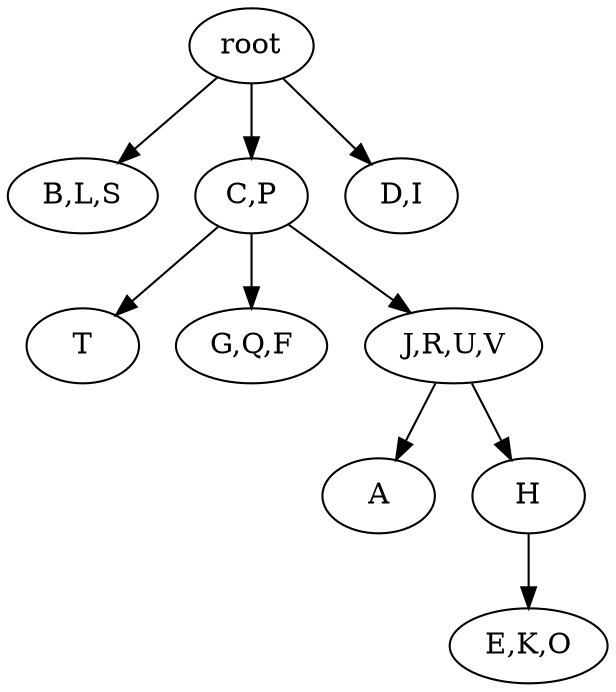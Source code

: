 strict digraph G {
	graph [name=G];
	0	 [label=root];
	3	 [label="B,L,S"];
	0 -> 3;
	1	 [label="C,P"];
	0 -> 1;
	2	 [label="D,I"];
	0 -> 2;
	8	 [label=A];
	7	 [label=T];
	1 -> 7;
	6	 [label="G,Q,F"];
	1 -> 6;
	5	 [label="J,R,U,V"];
	1 -> 5;
	4	 [label="E,K,O"];
	9	 [label=H];
	9 -> 4;
	5 -> 8;
	5 -> 9;
}
